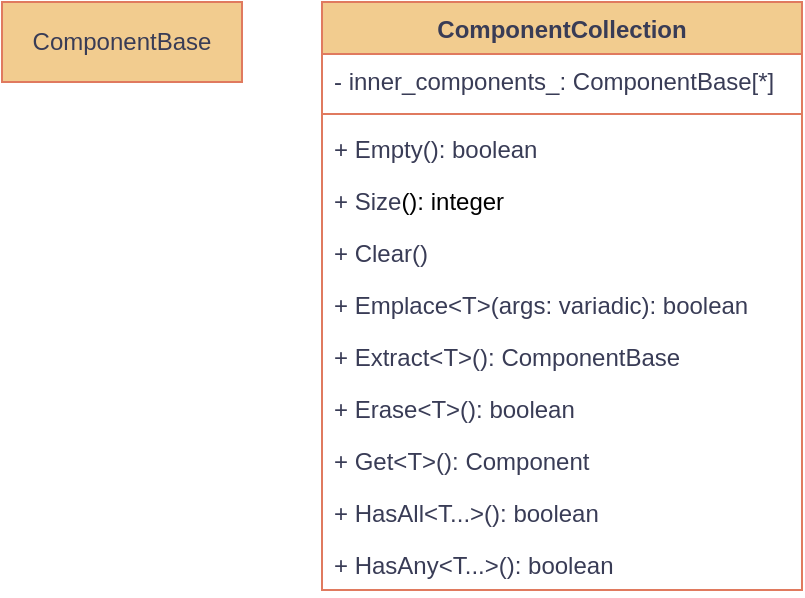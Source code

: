<mxfile version="26.0.2">
  <diagram name="ecs" id="rHGWMT_WST-EQyFHUv5x">
    <mxGraphModel dx="956" dy="525" grid="0" gridSize="10" guides="1" tooltips="1" connect="1" arrows="1" fold="1" page="1" pageScale="1" pageWidth="2339" pageHeight="3300" math="0" shadow="0">
      <root>
        <mxCell id="0" />
        <mxCell id="1" parent="0" />
        <mxCell id="95X9ILxCE6KfRs_hAjEY-1" value="ComponentBase" style="html=1;whiteSpace=wrap;labelBackgroundColor=none;fillColor=#F2CC8F;strokeColor=#E07A5F;fontColor=#393C56;" vertex="1" parent="1">
          <mxGeometry x="120" y="40" width="120" height="40" as="geometry" />
        </mxCell>
        <mxCell id="95X9ILxCE6KfRs_hAjEY-6" value="ComponentCollection" style="swimlane;fontStyle=1;align=center;verticalAlign=top;childLayout=stackLayout;horizontal=1;startSize=26;horizontalStack=0;resizeParent=1;resizeParentMax=0;resizeLast=0;collapsible=1;marginBottom=0;whiteSpace=wrap;html=1;labelBackgroundColor=none;fillColor=#F2CC8F;strokeColor=#E07A5F;fontColor=#393C56;" vertex="1" parent="1">
          <mxGeometry x="280" y="40" width="240" height="294" as="geometry">
            <mxRectangle x="280" y="40" width="160" height="30" as="alternateBounds" />
          </mxGeometry>
        </mxCell>
        <mxCell id="95X9ILxCE6KfRs_hAjEY-7" value="- inner_components_: ComponentBase[*]" style="text;strokeColor=none;fillColor=none;align=left;verticalAlign=top;spacingLeft=4;spacingRight=4;overflow=hidden;rotatable=0;points=[[0,0.5],[1,0.5]];portConstraint=eastwest;whiteSpace=wrap;html=1;labelBackgroundColor=none;fontColor=#393C56;" vertex="1" parent="95X9ILxCE6KfRs_hAjEY-6">
          <mxGeometry y="26" width="240" height="26" as="geometry" />
        </mxCell>
        <mxCell id="95X9ILxCE6KfRs_hAjEY-8" value="" style="line;strokeWidth=1;fillColor=none;align=left;verticalAlign=middle;spacingTop=-1;spacingLeft=3;spacingRight=3;rotatable=0;labelPosition=right;points=[];portConstraint=eastwest;strokeColor=#E07A5F;labelBackgroundColor=none;fontColor=#393C56;" vertex="1" parent="95X9ILxCE6KfRs_hAjEY-6">
          <mxGeometry y="52" width="240" height="8" as="geometry" />
        </mxCell>
        <mxCell id="95X9ILxCE6KfRs_hAjEY-12" value="+ Empty(): boolean" style="text;strokeColor=none;fillColor=none;align=left;verticalAlign=top;spacingLeft=4;spacingRight=4;overflow=hidden;rotatable=0;points=[[0,0.5],[1,0.5]];portConstraint=eastwest;whiteSpace=wrap;html=1;labelBackgroundColor=none;fontColor=#393C56;" vertex="1" parent="95X9ILxCE6KfRs_hAjEY-6">
          <mxGeometry y="60" width="240" height="26" as="geometry" />
        </mxCell>
        <mxCell id="95X9ILxCE6KfRs_hAjEY-14" value="+ Size&lt;span style=&quot;background-color: transparent; color: light-dark(rgb(0, 0, 0), rgb(255, 255, 255));&quot;&gt;(): integer&lt;/span&gt;" style="text;strokeColor=none;fillColor=none;align=left;verticalAlign=top;spacingLeft=4;spacingRight=4;overflow=hidden;rotatable=0;points=[[0,0.5],[1,0.5]];portConstraint=eastwest;whiteSpace=wrap;html=1;labelBackgroundColor=none;fontColor=#393C56;" vertex="1" parent="95X9ILxCE6KfRs_hAjEY-6">
          <mxGeometry y="86" width="240" height="26" as="geometry" />
        </mxCell>
        <mxCell id="95X9ILxCE6KfRs_hAjEY-17" value="+ Clear()" style="text;strokeColor=none;fillColor=none;align=left;verticalAlign=top;spacingLeft=4;spacingRight=4;overflow=hidden;rotatable=0;points=[[0,0.5],[1,0.5]];portConstraint=eastwest;whiteSpace=wrap;html=1;labelBackgroundColor=none;fontColor=#393C56;" vertex="1" parent="95X9ILxCE6KfRs_hAjEY-6">
          <mxGeometry y="112" width="240" height="26" as="geometry" />
        </mxCell>
        <mxCell id="95X9ILxCE6KfRs_hAjEY-16" value="+ Emplace&amp;lt;T&amp;gt;(args: variadic): boolean" style="text;strokeColor=none;fillColor=none;align=left;verticalAlign=top;spacingLeft=4;spacingRight=4;overflow=hidden;rotatable=0;points=[[0,0.5],[1,0.5]];portConstraint=eastwest;whiteSpace=wrap;html=1;labelBackgroundColor=none;fontColor=#393C56;" vertex="1" parent="95X9ILxCE6KfRs_hAjEY-6">
          <mxGeometry y="138" width="240" height="26" as="geometry" />
        </mxCell>
        <mxCell id="95X9ILxCE6KfRs_hAjEY-15" value="+ Extract&amp;lt;T&amp;gt;(): ComponentBase" style="text;strokeColor=none;fillColor=none;align=left;verticalAlign=top;spacingLeft=4;spacingRight=4;overflow=hidden;rotatable=0;points=[[0,0.5],[1,0.5]];portConstraint=eastwest;whiteSpace=wrap;html=1;labelBackgroundColor=none;fontColor=#393C56;" vertex="1" parent="95X9ILxCE6KfRs_hAjEY-6">
          <mxGeometry y="164" width="240" height="26" as="geometry" />
        </mxCell>
        <mxCell id="95X9ILxCE6KfRs_hAjEY-13" value="+ Erase&amp;lt;T&amp;gt;(): boolean" style="text;strokeColor=none;fillColor=none;align=left;verticalAlign=top;spacingLeft=4;spacingRight=4;overflow=hidden;rotatable=0;points=[[0,0.5],[1,0.5]];portConstraint=eastwest;whiteSpace=wrap;html=1;labelBackgroundColor=none;fontColor=#393C56;" vertex="1" parent="95X9ILxCE6KfRs_hAjEY-6">
          <mxGeometry y="190" width="240" height="26" as="geometry" />
        </mxCell>
        <mxCell id="95X9ILxCE6KfRs_hAjEY-18" value="+ Get&amp;lt;T&amp;gt;(): Component" style="text;strokeColor=none;fillColor=none;align=left;verticalAlign=top;spacingLeft=4;spacingRight=4;overflow=hidden;rotatable=0;points=[[0,0.5],[1,0.5]];portConstraint=eastwest;whiteSpace=wrap;html=1;labelBackgroundColor=none;fontColor=#393C56;" vertex="1" parent="95X9ILxCE6KfRs_hAjEY-6">
          <mxGeometry y="216" width="240" height="26" as="geometry" />
        </mxCell>
        <mxCell id="95X9ILxCE6KfRs_hAjEY-11" value="+ HasAll&amp;lt;T...&amp;gt;(): boolean" style="text;strokeColor=none;fillColor=none;align=left;verticalAlign=top;spacingLeft=4;spacingRight=4;overflow=hidden;rotatable=0;points=[[0,0.5],[1,0.5]];portConstraint=eastwest;whiteSpace=wrap;html=1;labelBackgroundColor=none;fontColor=#393C56;" vertex="1" parent="95X9ILxCE6KfRs_hAjEY-6">
          <mxGeometry y="242" width="240" height="26" as="geometry" />
        </mxCell>
        <mxCell id="95X9ILxCE6KfRs_hAjEY-9" value="+ HasAny&amp;lt;T...&amp;gt;(): boolean" style="text;strokeColor=none;fillColor=none;align=left;verticalAlign=top;spacingLeft=4;spacingRight=4;overflow=hidden;rotatable=0;points=[[0,0.5],[1,0.5]];portConstraint=eastwest;whiteSpace=wrap;html=1;labelBackgroundColor=none;fontColor=#393C56;" vertex="1" parent="95X9ILxCE6KfRs_hAjEY-6">
          <mxGeometry y="268" width="240" height="26" as="geometry" />
        </mxCell>
      </root>
    </mxGraphModel>
  </diagram>
</mxfile>
